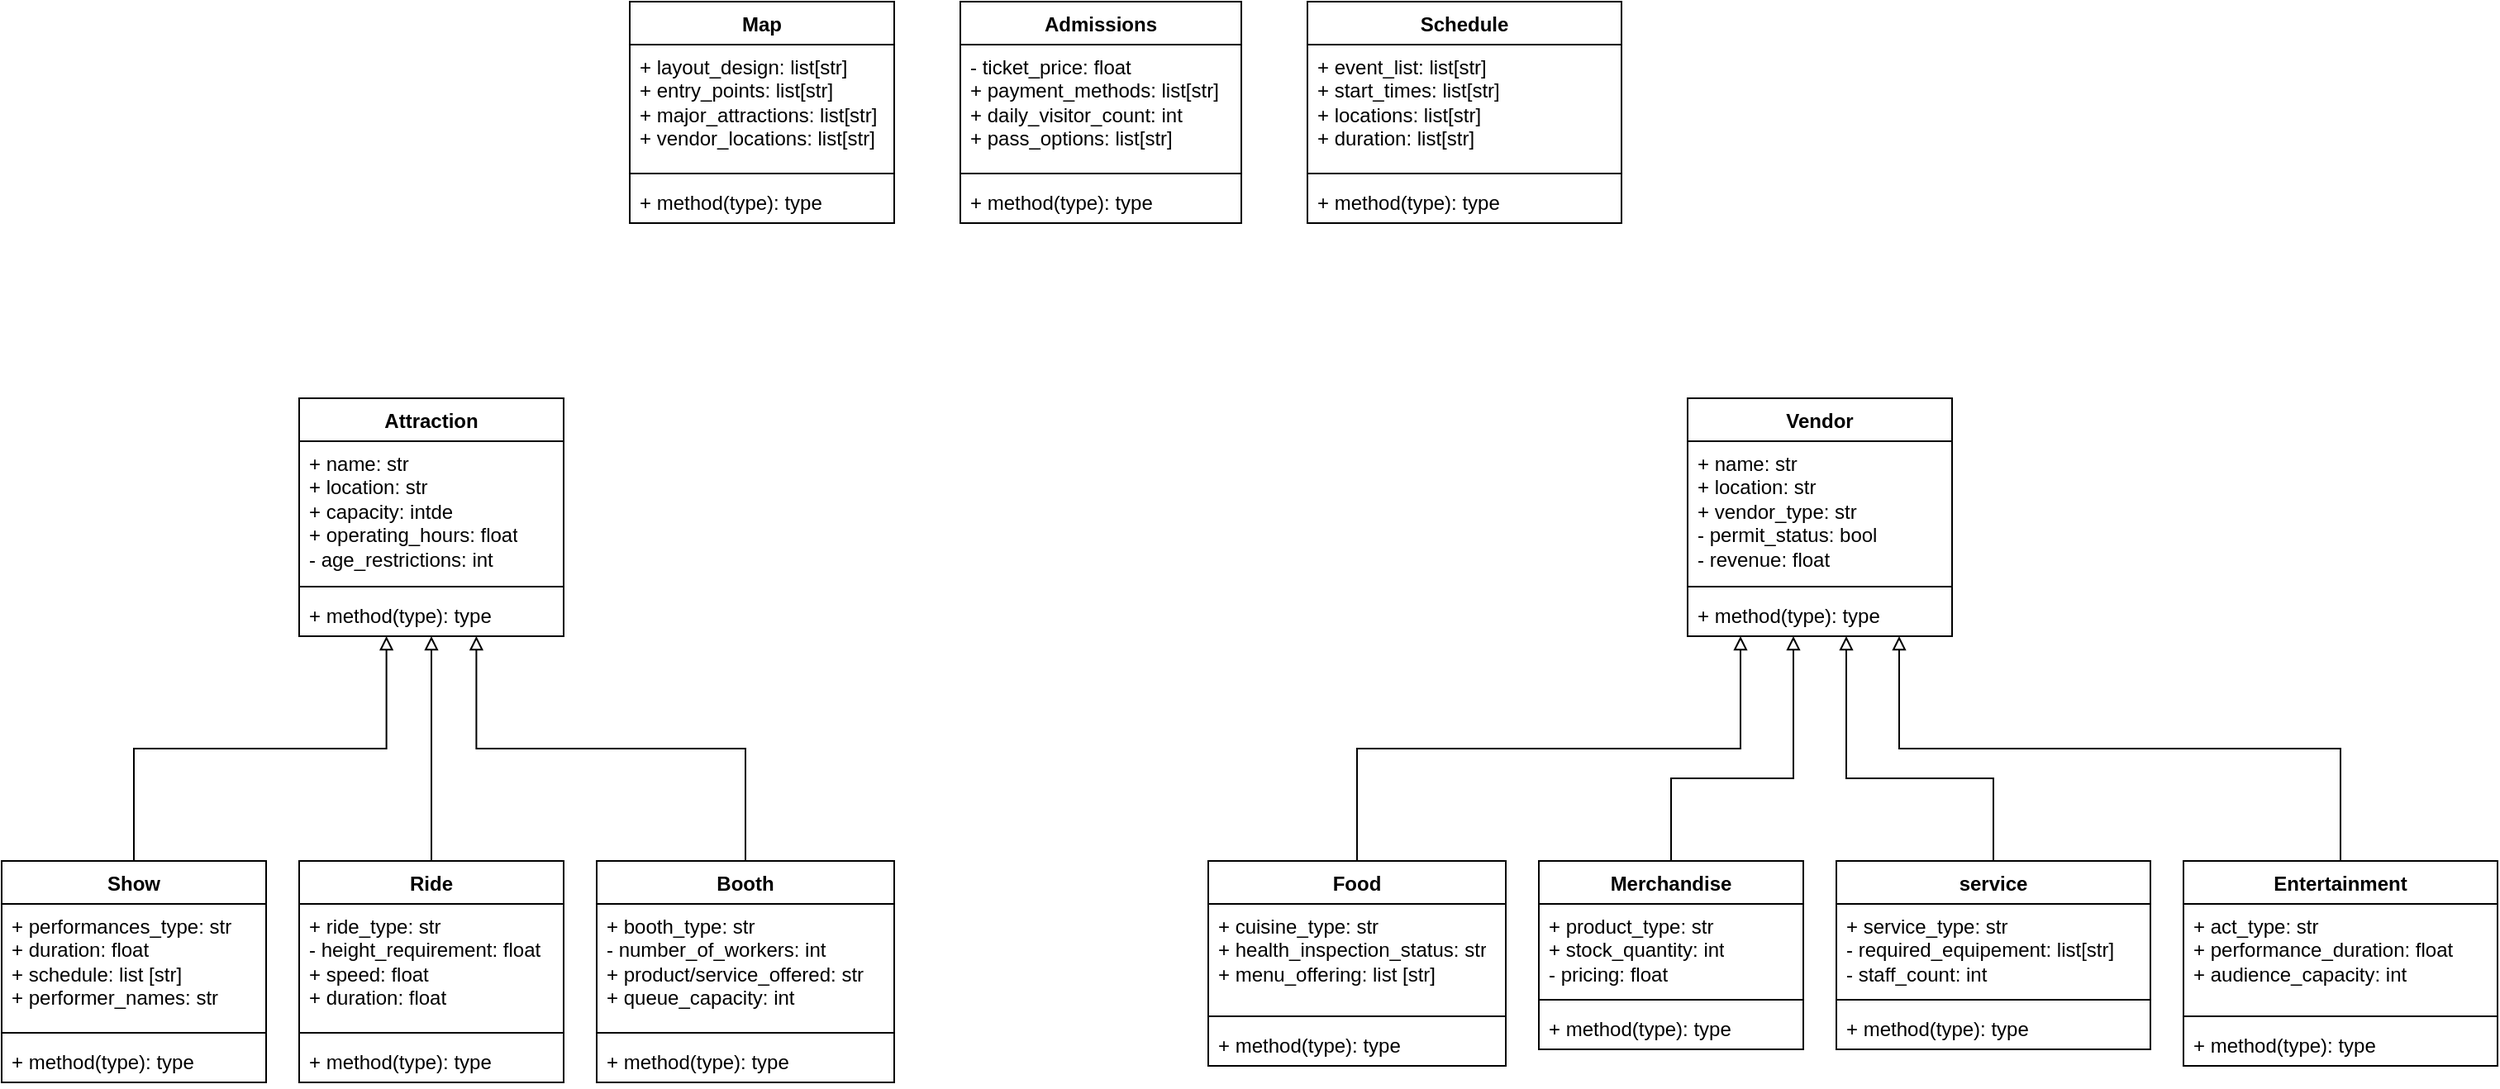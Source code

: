 <mxfile version="26.1.0">
  <diagram name="Page-1" id="8kwFFEw4dzD2qfGbF4Jt">
    <mxGraphModel dx="1734" dy="887" grid="1" gridSize="10" guides="1" tooltips="1" connect="1" arrows="1" fold="1" page="0" pageScale="1" pageWidth="827" pageHeight="1169" math="0" shadow="0">
      <root>
        <mxCell id="0" />
        <mxCell id="1" parent="0" />
        <mxCell id="GRVvKSQRntJlrCdpWK5Q-27" value="Attraction" style="swimlane;fontStyle=1;align=center;verticalAlign=top;childLayout=stackLayout;horizontal=1;startSize=26;horizontalStack=0;resizeParent=1;resizeParentMax=0;resizeLast=0;collapsible=1;marginBottom=0;whiteSpace=wrap;html=1;" parent="1" vertex="1">
          <mxGeometry x="-560" y="-120" width="160" height="144" as="geometry" />
        </mxCell>
        <mxCell id="GRVvKSQRntJlrCdpWK5Q-28" value="&lt;div&gt;+ name: str&lt;/div&gt;&lt;div&gt;+ location: str&lt;/div&gt;&lt;div&gt;+ capacity: intde&lt;/div&gt;&lt;div&gt;+ operating_hours: float&lt;/div&gt;&lt;div&gt;- age_restrictions: int&lt;/div&gt;&lt;div&gt;&lt;br&gt;&lt;br&gt;&lt;/div&gt;" style="text;strokeColor=none;fillColor=none;align=left;verticalAlign=top;spacingLeft=4;spacingRight=4;overflow=hidden;rotatable=0;points=[[0,0.5],[1,0.5]];portConstraint=eastwest;whiteSpace=wrap;html=1;" parent="GRVvKSQRntJlrCdpWK5Q-27" vertex="1">
          <mxGeometry y="26" width="160" height="84" as="geometry" />
        </mxCell>
        <mxCell id="GRVvKSQRntJlrCdpWK5Q-29" value="" style="line;strokeWidth=1;fillColor=none;align=left;verticalAlign=middle;spacingTop=-1;spacingLeft=3;spacingRight=3;rotatable=0;labelPosition=right;points=[];portConstraint=eastwest;strokeColor=inherit;" parent="GRVvKSQRntJlrCdpWK5Q-27" vertex="1">
          <mxGeometry y="110" width="160" height="8" as="geometry" />
        </mxCell>
        <mxCell id="GRVvKSQRntJlrCdpWK5Q-30" value="+ method(type): type" style="text;strokeColor=none;fillColor=none;align=left;verticalAlign=top;spacingLeft=4;spacingRight=4;overflow=hidden;rotatable=0;points=[[0,0.5,0,0,0],[0.33,1,0,0,0],[0.5,1,0,0,0],[0.67,1,0,0,0],[1,0.5,0,0,0]];portConstraint=eastwest;whiteSpace=wrap;html=1;" parent="GRVvKSQRntJlrCdpWK5Q-27" vertex="1">
          <mxGeometry y="118" width="160" height="26" as="geometry" />
        </mxCell>
        <mxCell id="GRVvKSQRntJlrCdpWK5Q-31" value="Show" style="swimlane;fontStyle=1;align=center;verticalAlign=top;childLayout=stackLayout;horizontal=1;startSize=26;horizontalStack=0;resizeParent=1;resizeParentMax=0;resizeLast=0;collapsible=1;marginBottom=0;whiteSpace=wrap;html=1;" parent="1" vertex="1">
          <mxGeometry x="-740" y="160" width="160" height="134" as="geometry" />
        </mxCell>
        <mxCell id="GRVvKSQRntJlrCdpWK5Q-32" value="&lt;div&gt;+ performances_type: str&lt;/div&gt;&lt;div&gt;+ duration: float&lt;/div&gt;&lt;div&gt;+ schedule: list [str]&lt;/div&gt;&lt;div&gt;+ performer_names: str&lt;/div&gt;" style="text;strokeColor=none;fillColor=none;align=left;verticalAlign=top;spacingLeft=4;spacingRight=4;overflow=hidden;rotatable=0;points=[[0,0.5],[1,0.5]];portConstraint=eastwest;whiteSpace=wrap;html=1;" parent="GRVvKSQRntJlrCdpWK5Q-31" vertex="1">
          <mxGeometry y="26" width="160" height="74" as="geometry" />
        </mxCell>
        <mxCell id="GRVvKSQRntJlrCdpWK5Q-33" value="" style="line;strokeWidth=1;fillColor=none;align=left;verticalAlign=middle;spacingTop=-1;spacingLeft=3;spacingRight=3;rotatable=0;labelPosition=right;points=[];portConstraint=eastwest;strokeColor=inherit;" parent="GRVvKSQRntJlrCdpWK5Q-31" vertex="1">
          <mxGeometry y="100" width="160" height="8" as="geometry" />
        </mxCell>
        <mxCell id="GRVvKSQRntJlrCdpWK5Q-34" value="+ method(type): type" style="text;strokeColor=none;fillColor=none;align=left;verticalAlign=top;spacingLeft=4;spacingRight=4;overflow=hidden;rotatable=0;points=[[0,0.5],[1,0.5]];portConstraint=eastwest;whiteSpace=wrap;html=1;" parent="GRVvKSQRntJlrCdpWK5Q-31" vertex="1">
          <mxGeometry y="108" width="160" height="26" as="geometry" />
        </mxCell>
        <mxCell id="GRVvKSQRntJlrCdpWK5Q-35" value="Ride" style="swimlane;fontStyle=1;align=center;verticalAlign=top;childLayout=stackLayout;horizontal=1;startSize=26;horizontalStack=0;resizeParent=1;resizeParentMax=0;resizeLast=0;collapsible=1;marginBottom=0;whiteSpace=wrap;html=1;" parent="1" vertex="1">
          <mxGeometry x="-560" y="160" width="160" height="134" as="geometry" />
        </mxCell>
        <mxCell id="GRVvKSQRntJlrCdpWK5Q-36" value="&lt;div&gt;+ ride_type: str&lt;/div&gt;&lt;div&gt;- height_requirement: float&lt;/div&gt;&lt;div&gt;+ speed: float&lt;/div&gt;&lt;div&gt;+ duration: float&lt;/div&gt;" style="text;strokeColor=none;fillColor=none;align=left;verticalAlign=top;spacingLeft=4;spacingRight=4;overflow=hidden;rotatable=0;points=[[0,0.5],[1,0.5]];portConstraint=eastwest;whiteSpace=wrap;html=1;" parent="GRVvKSQRntJlrCdpWK5Q-35" vertex="1">
          <mxGeometry y="26" width="160" height="74" as="geometry" />
        </mxCell>
        <mxCell id="GRVvKSQRntJlrCdpWK5Q-37" value="" style="line;strokeWidth=1;fillColor=none;align=left;verticalAlign=middle;spacingTop=-1;spacingLeft=3;spacingRight=3;rotatable=0;labelPosition=right;points=[];portConstraint=eastwest;strokeColor=inherit;" parent="GRVvKSQRntJlrCdpWK5Q-35" vertex="1">
          <mxGeometry y="100" width="160" height="8" as="geometry" />
        </mxCell>
        <mxCell id="GRVvKSQRntJlrCdpWK5Q-38" value="+ method(type): type" style="text;strokeColor=none;fillColor=none;align=left;verticalAlign=top;spacingLeft=4;spacingRight=4;overflow=hidden;rotatable=0;points=[[0,0.5],[1,0.5]];portConstraint=eastwest;whiteSpace=wrap;html=1;" parent="GRVvKSQRntJlrCdpWK5Q-35" vertex="1">
          <mxGeometry y="108" width="160" height="26" as="geometry" />
        </mxCell>
        <mxCell id="GRVvKSQRntJlrCdpWK5Q-39" value="Booth" style="swimlane;fontStyle=1;align=center;verticalAlign=top;childLayout=stackLayout;horizontal=1;startSize=26;horizontalStack=0;resizeParent=1;resizeParentMax=0;resizeLast=0;collapsible=1;marginBottom=0;whiteSpace=wrap;html=1;" parent="1" vertex="1">
          <mxGeometry x="-380" y="160" width="180" height="134" as="geometry" />
        </mxCell>
        <mxCell id="GRVvKSQRntJlrCdpWK5Q-40" value="&lt;div&gt;+ booth_type: str&lt;/div&gt;&lt;div&gt;- number_of_workers: int&lt;/div&gt;&lt;div&gt;+ product/service_offered: str&lt;/div&gt;&lt;div&gt;+ queue_capacity: int &lt;br&gt;&lt;/div&gt;" style="text;strokeColor=none;fillColor=none;align=left;verticalAlign=top;spacingLeft=4;spacingRight=4;overflow=hidden;rotatable=0;points=[[0,0.5],[1,0.5]];portConstraint=eastwest;whiteSpace=wrap;html=1;" parent="GRVvKSQRntJlrCdpWK5Q-39" vertex="1">
          <mxGeometry y="26" width="180" height="74" as="geometry" />
        </mxCell>
        <mxCell id="GRVvKSQRntJlrCdpWK5Q-41" value="" style="line;strokeWidth=1;fillColor=none;align=left;verticalAlign=middle;spacingTop=-1;spacingLeft=3;spacingRight=3;rotatable=0;labelPosition=right;points=[];portConstraint=eastwest;strokeColor=inherit;" parent="GRVvKSQRntJlrCdpWK5Q-39" vertex="1">
          <mxGeometry y="100" width="180" height="8" as="geometry" />
        </mxCell>
        <mxCell id="GRVvKSQRntJlrCdpWK5Q-42" value="+ method(type): type" style="text;strokeColor=none;fillColor=none;align=left;verticalAlign=top;spacingLeft=4;spacingRight=4;overflow=hidden;rotatable=0;points=[[0,0.5],[1,0.5]];portConstraint=eastwest;whiteSpace=wrap;html=1;" parent="GRVvKSQRntJlrCdpWK5Q-39" vertex="1">
          <mxGeometry y="108" width="180" height="26" as="geometry" />
        </mxCell>
        <mxCell id="GRVvKSQRntJlrCdpWK5Q-43" value="Vendor" style="swimlane;fontStyle=1;align=center;verticalAlign=top;childLayout=stackLayout;horizontal=1;startSize=26;horizontalStack=0;resizeParent=1;resizeParentMax=0;resizeLast=0;collapsible=1;marginBottom=0;whiteSpace=wrap;html=1;" parent="1" vertex="1">
          <mxGeometry x="280" y="-120" width="160" height="144" as="geometry" />
        </mxCell>
        <mxCell id="GRVvKSQRntJlrCdpWK5Q-44" value="&lt;div&gt;+ name: str&lt;/div&gt;&lt;div&gt;+ location: str&lt;/div&gt;&lt;div&gt;+ vendor_type: str&lt;/div&gt;&lt;div&gt;- permit_status: bool&lt;/div&gt;&lt;div&gt;- revenue: float&lt;/div&gt;" style="text;strokeColor=none;fillColor=none;align=left;verticalAlign=top;spacingLeft=4;spacingRight=4;overflow=hidden;rotatable=0;points=[[0,0.5],[1,0.5]];portConstraint=eastwest;whiteSpace=wrap;html=1;" parent="GRVvKSQRntJlrCdpWK5Q-43" vertex="1">
          <mxGeometry y="26" width="160" height="84" as="geometry" />
        </mxCell>
        <mxCell id="GRVvKSQRntJlrCdpWK5Q-45" value="" style="line;strokeWidth=1;fillColor=none;align=left;verticalAlign=middle;spacingTop=-1;spacingLeft=3;spacingRight=3;rotatable=0;labelPosition=right;points=[];portConstraint=eastwest;strokeColor=inherit;" parent="GRVvKSQRntJlrCdpWK5Q-43" vertex="1">
          <mxGeometry y="110" width="160" height="8" as="geometry" />
        </mxCell>
        <mxCell id="GRVvKSQRntJlrCdpWK5Q-46" value="+ method(type): type" style="text;strokeColor=none;fillColor=none;align=left;verticalAlign=top;spacingLeft=4;spacingRight=4;overflow=hidden;rotatable=0;points=[[0,0.5,0,0,0],[0.2,1,0,0,0],[0.4,1,0,0,0],[0.6,1,0,0,0],[0.8,1,0,0,0],[1,0.5,0,0,0]];portConstraint=eastwest;whiteSpace=wrap;html=1;" parent="GRVvKSQRntJlrCdpWK5Q-43" vertex="1">
          <mxGeometry y="118" width="160" height="26" as="geometry" />
        </mxCell>
        <mxCell id="GRVvKSQRntJlrCdpWK5Q-47" value="Food" style="swimlane;fontStyle=1;align=center;verticalAlign=top;childLayout=stackLayout;horizontal=1;startSize=26;horizontalStack=0;resizeParent=1;resizeParentMax=0;resizeLast=0;collapsible=1;marginBottom=0;whiteSpace=wrap;html=1;" parent="1" vertex="1">
          <mxGeometry x="-10" y="160" width="180" height="124" as="geometry" />
        </mxCell>
        <mxCell id="GRVvKSQRntJlrCdpWK5Q-48" value="&lt;div&gt;+ cuisine_type: str&lt;/div&gt;&lt;div&gt;+ health_inspection_status: str&lt;/div&gt;&lt;div&gt;+ menu_offering: list [str]&lt;/div&gt;" style="text;strokeColor=none;fillColor=none;align=left;verticalAlign=top;spacingLeft=4;spacingRight=4;overflow=hidden;rotatable=0;points=[[0,0.5],[1,0.5]];portConstraint=eastwest;whiteSpace=wrap;html=1;" parent="GRVvKSQRntJlrCdpWK5Q-47" vertex="1">
          <mxGeometry y="26" width="180" height="64" as="geometry" />
        </mxCell>
        <mxCell id="GRVvKSQRntJlrCdpWK5Q-49" value="" style="line;strokeWidth=1;fillColor=none;align=left;verticalAlign=middle;spacingTop=-1;spacingLeft=3;spacingRight=3;rotatable=0;labelPosition=right;points=[];portConstraint=eastwest;strokeColor=inherit;" parent="GRVvKSQRntJlrCdpWK5Q-47" vertex="1">
          <mxGeometry y="90" width="180" height="8" as="geometry" />
        </mxCell>
        <mxCell id="GRVvKSQRntJlrCdpWK5Q-50" value="+ method(type): type" style="text;strokeColor=none;fillColor=none;align=left;verticalAlign=top;spacingLeft=4;spacingRight=4;overflow=hidden;rotatable=0;points=[[0,0.5],[1,0.5]];portConstraint=eastwest;whiteSpace=wrap;html=1;" parent="GRVvKSQRntJlrCdpWK5Q-47" vertex="1">
          <mxGeometry y="98" width="180" height="26" as="geometry" />
        </mxCell>
        <mxCell id="GRVvKSQRntJlrCdpWK5Q-51" value="Merchandise" style="swimlane;fontStyle=1;align=center;verticalAlign=top;childLayout=stackLayout;horizontal=1;startSize=26;horizontalStack=0;resizeParent=1;resizeParentMax=0;resizeLast=0;collapsible=1;marginBottom=0;whiteSpace=wrap;html=1;" parent="1" vertex="1">
          <mxGeometry x="190" y="160" width="160" height="114" as="geometry" />
        </mxCell>
        <mxCell id="GRVvKSQRntJlrCdpWK5Q-52" value="&lt;div&gt;+ product_type: str&lt;/div&gt;&lt;div&gt;+ stock_quantity: int&lt;/div&gt;&lt;div&gt;- pricing: float&lt;/div&gt;" style="text;strokeColor=none;fillColor=none;align=left;verticalAlign=top;spacingLeft=4;spacingRight=4;overflow=hidden;rotatable=0;points=[[0,0.5],[1,0.5]];portConstraint=eastwest;whiteSpace=wrap;html=1;" parent="GRVvKSQRntJlrCdpWK5Q-51" vertex="1">
          <mxGeometry y="26" width="160" height="54" as="geometry" />
        </mxCell>
        <mxCell id="GRVvKSQRntJlrCdpWK5Q-53" value="" style="line;strokeWidth=1;fillColor=none;align=left;verticalAlign=middle;spacingTop=-1;spacingLeft=3;spacingRight=3;rotatable=0;labelPosition=right;points=[];portConstraint=eastwest;strokeColor=inherit;" parent="GRVvKSQRntJlrCdpWK5Q-51" vertex="1">
          <mxGeometry y="80" width="160" height="8" as="geometry" />
        </mxCell>
        <mxCell id="GRVvKSQRntJlrCdpWK5Q-54" value="+ method(type): type" style="text;strokeColor=none;fillColor=none;align=left;verticalAlign=top;spacingLeft=4;spacingRight=4;overflow=hidden;rotatable=0;points=[[0,0.5],[1,0.5]];portConstraint=eastwest;whiteSpace=wrap;html=1;" parent="GRVvKSQRntJlrCdpWK5Q-51" vertex="1">
          <mxGeometry y="88" width="160" height="26" as="geometry" />
        </mxCell>
        <mxCell id="GRVvKSQRntJlrCdpWK5Q-55" value="service" style="swimlane;fontStyle=1;align=center;verticalAlign=top;childLayout=stackLayout;horizontal=1;startSize=26;horizontalStack=0;resizeParent=1;resizeParentMax=0;resizeLast=0;collapsible=1;marginBottom=0;whiteSpace=wrap;html=1;" parent="1" vertex="1">
          <mxGeometry x="370" y="160" width="190" height="114" as="geometry" />
        </mxCell>
        <mxCell id="GRVvKSQRntJlrCdpWK5Q-56" value="&lt;div&gt;+ service_type: str&lt;/div&gt;&lt;div&gt;- required_equipement: list[str]&lt;/div&gt;&lt;div&gt;- staff_count: int&lt;/div&gt;&lt;div&gt;&lt;br&gt;&lt;/div&gt;" style="text;strokeColor=none;fillColor=none;align=left;verticalAlign=top;spacingLeft=4;spacingRight=4;overflow=hidden;rotatable=0;points=[[0,0.5],[1,0.5]];portConstraint=eastwest;whiteSpace=wrap;html=1;" parent="GRVvKSQRntJlrCdpWK5Q-55" vertex="1">
          <mxGeometry y="26" width="190" height="54" as="geometry" />
        </mxCell>
        <mxCell id="GRVvKSQRntJlrCdpWK5Q-57" value="" style="line;strokeWidth=1;fillColor=none;align=left;verticalAlign=middle;spacingTop=-1;spacingLeft=3;spacingRight=3;rotatable=0;labelPosition=right;points=[];portConstraint=eastwest;strokeColor=inherit;" parent="GRVvKSQRntJlrCdpWK5Q-55" vertex="1">
          <mxGeometry y="80" width="190" height="8" as="geometry" />
        </mxCell>
        <mxCell id="GRVvKSQRntJlrCdpWK5Q-58" value="+ method(type): type" style="text;strokeColor=none;fillColor=none;align=left;verticalAlign=top;spacingLeft=4;spacingRight=4;overflow=hidden;rotatable=0;points=[[0,0.5],[1,0.5]];portConstraint=eastwest;whiteSpace=wrap;html=1;" parent="GRVvKSQRntJlrCdpWK5Q-55" vertex="1">
          <mxGeometry y="88" width="190" height="26" as="geometry" />
        </mxCell>
        <mxCell id="GRVvKSQRntJlrCdpWK5Q-59" value="Entertainment" style="swimlane;fontStyle=1;align=center;verticalAlign=top;childLayout=stackLayout;horizontal=1;startSize=26;horizontalStack=0;resizeParent=1;resizeParentMax=0;resizeLast=0;collapsible=1;marginBottom=0;whiteSpace=wrap;html=1;" parent="1" vertex="1">
          <mxGeometry x="580" y="160" width="190" height="124" as="geometry" />
        </mxCell>
        <mxCell id="GRVvKSQRntJlrCdpWK5Q-60" value="&lt;div&gt;+ act_type: str&lt;/div&gt;&lt;div&gt;+ performance_duration: float&lt;/div&gt;&lt;div&gt;+ audience_capacity: int &lt;br&gt;&lt;/div&gt;" style="text;strokeColor=none;fillColor=none;align=left;verticalAlign=top;spacingLeft=4;spacingRight=4;overflow=hidden;rotatable=0;points=[[0,0.5],[1,0.5]];portConstraint=eastwest;whiteSpace=wrap;html=1;" parent="GRVvKSQRntJlrCdpWK5Q-59" vertex="1">
          <mxGeometry y="26" width="190" height="64" as="geometry" />
        </mxCell>
        <mxCell id="GRVvKSQRntJlrCdpWK5Q-61" value="" style="line;strokeWidth=1;fillColor=none;align=left;verticalAlign=middle;spacingTop=-1;spacingLeft=3;spacingRight=3;rotatable=0;labelPosition=right;points=[];portConstraint=eastwest;strokeColor=inherit;" parent="GRVvKSQRntJlrCdpWK5Q-59" vertex="1">
          <mxGeometry y="90" width="190" height="8" as="geometry" />
        </mxCell>
        <mxCell id="GRVvKSQRntJlrCdpWK5Q-62" value="+ method(type): type" style="text;strokeColor=none;fillColor=none;align=left;verticalAlign=top;spacingLeft=4;spacingRight=4;overflow=hidden;rotatable=0;points=[[0,0.5],[1,0.5]];portConstraint=eastwest;whiteSpace=wrap;html=1;" parent="GRVvKSQRntJlrCdpWK5Q-59" vertex="1">
          <mxGeometry y="98" width="190" height="26" as="geometry" />
        </mxCell>
        <mxCell id="GRVvKSQRntJlrCdpWK5Q-63" value="Map" style="swimlane;fontStyle=1;align=center;verticalAlign=top;childLayout=stackLayout;horizontal=1;startSize=26;horizontalStack=0;resizeParent=1;resizeParentMax=0;resizeLast=0;collapsible=1;marginBottom=0;whiteSpace=wrap;html=1;" parent="1" vertex="1">
          <mxGeometry x="-360" y="-360" width="160" height="134" as="geometry" />
        </mxCell>
        <mxCell id="GRVvKSQRntJlrCdpWK5Q-64" value="&lt;div&gt;+ layout_design: list[str]&lt;/div&gt;&lt;div&gt;+ entry_points: list[str]&lt;/div&gt;&lt;div&gt;+ major_attractions: list[str]&lt;/div&gt;&lt;div&gt;+ vendor_locations: list[str]&lt;/div&gt;" style="text;strokeColor=none;fillColor=none;align=left;verticalAlign=top;spacingLeft=4;spacingRight=4;overflow=hidden;rotatable=0;points=[[0,0.5],[1,0.5]];portConstraint=eastwest;whiteSpace=wrap;html=1;" parent="GRVvKSQRntJlrCdpWK5Q-63" vertex="1">
          <mxGeometry y="26" width="160" height="74" as="geometry" />
        </mxCell>
        <mxCell id="GRVvKSQRntJlrCdpWK5Q-65" value="" style="line;strokeWidth=1;fillColor=none;align=left;verticalAlign=middle;spacingTop=-1;spacingLeft=3;spacingRight=3;rotatable=0;labelPosition=right;points=[];portConstraint=eastwest;strokeColor=inherit;" parent="GRVvKSQRntJlrCdpWK5Q-63" vertex="1">
          <mxGeometry y="100" width="160" height="8" as="geometry" />
        </mxCell>
        <mxCell id="GRVvKSQRntJlrCdpWK5Q-66" value="+ method(type): type" style="text;strokeColor=none;fillColor=none;align=left;verticalAlign=top;spacingLeft=4;spacingRight=4;overflow=hidden;rotatable=0;points=[[0,0.5],[1,0.5]];portConstraint=eastwest;whiteSpace=wrap;html=1;" parent="GRVvKSQRntJlrCdpWK5Q-63" vertex="1">
          <mxGeometry y="108" width="160" height="26" as="geometry" />
        </mxCell>
        <mxCell id="GRVvKSQRntJlrCdpWK5Q-67" value="Admissions" style="swimlane;fontStyle=1;align=center;verticalAlign=top;childLayout=stackLayout;horizontal=1;startSize=26;horizontalStack=0;resizeParent=1;resizeParentMax=0;resizeLast=0;collapsible=1;marginBottom=0;whiteSpace=wrap;html=1;" parent="1" vertex="1">
          <mxGeometry x="-160" y="-360" width="170" height="134" as="geometry" />
        </mxCell>
        <mxCell id="GRVvKSQRntJlrCdpWK5Q-68" value="&lt;div&gt;- ticket_price: float&lt;/div&gt;&lt;div&gt;+ payment_methods: list[str]&lt;/div&gt;&lt;div&gt;+ daily_visitor_count: int&lt;/div&gt;&lt;div&gt;+ pass_options: list[str]&lt;/div&gt;" style="text;strokeColor=none;fillColor=none;align=left;verticalAlign=top;spacingLeft=4;spacingRight=4;overflow=hidden;rotatable=0;points=[[0,0.5],[1,0.5]];portConstraint=eastwest;whiteSpace=wrap;html=1;" parent="GRVvKSQRntJlrCdpWK5Q-67" vertex="1">
          <mxGeometry y="26" width="170" height="74" as="geometry" />
        </mxCell>
        <mxCell id="GRVvKSQRntJlrCdpWK5Q-69" value="" style="line;strokeWidth=1;fillColor=none;align=left;verticalAlign=middle;spacingTop=-1;spacingLeft=3;spacingRight=3;rotatable=0;labelPosition=right;points=[];portConstraint=eastwest;strokeColor=inherit;" parent="GRVvKSQRntJlrCdpWK5Q-67" vertex="1">
          <mxGeometry y="100" width="170" height="8" as="geometry" />
        </mxCell>
        <mxCell id="GRVvKSQRntJlrCdpWK5Q-70" value="+ method(type): type" style="text;strokeColor=none;fillColor=none;align=left;verticalAlign=top;spacingLeft=4;spacingRight=4;overflow=hidden;rotatable=0;points=[[0,0.5],[1,0.5]];portConstraint=eastwest;whiteSpace=wrap;html=1;" parent="GRVvKSQRntJlrCdpWK5Q-67" vertex="1">
          <mxGeometry y="108" width="170" height="26" as="geometry" />
        </mxCell>
        <mxCell id="GRVvKSQRntJlrCdpWK5Q-71" value="Schedule" style="swimlane;fontStyle=1;align=center;verticalAlign=top;childLayout=stackLayout;horizontal=1;startSize=26;horizontalStack=0;resizeParent=1;resizeParentMax=0;resizeLast=0;collapsible=1;marginBottom=0;whiteSpace=wrap;html=1;" parent="1" vertex="1">
          <mxGeometry x="50" y="-360" width="190" height="134" as="geometry" />
        </mxCell>
        <mxCell id="GRVvKSQRntJlrCdpWK5Q-72" value="&lt;div&gt;+ event_list: list[str]&lt;/div&gt;&lt;div&gt;+ start_times: list[str]&lt;/div&gt;&lt;div&gt;+ locations: list[str]&lt;/div&gt;&lt;div&gt;+ duration: list[str]&lt;/div&gt;" style="text;strokeColor=none;fillColor=none;align=left;verticalAlign=top;spacingLeft=4;spacingRight=4;overflow=hidden;rotatable=0;points=[[0,0.5],[1,0.5]];portConstraint=eastwest;whiteSpace=wrap;html=1;" parent="GRVvKSQRntJlrCdpWK5Q-71" vertex="1">
          <mxGeometry y="26" width="190" height="74" as="geometry" />
        </mxCell>
        <mxCell id="GRVvKSQRntJlrCdpWK5Q-73" value="" style="line;strokeWidth=1;fillColor=none;align=left;verticalAlign=middle;spacingTop=-1;spacingLeft=3;spacingRight=3;rotatable=0;labelPosition=right;points=[];portConstraint=eastwest;strokeColor=inherit;" parent="GRVvKSQRntJlrCdpWK5Q-71" vertex="1">
          <mxGeometry y="100" width="190" height="8" as="geometry" />
        </mxCell>
        <mxCell id="GRVvKSQRntJlrCdpWK5Q-74" value="+ method(type): type" style="text;strokeColor=none;fillColor=none;align=left;verticalAlign=top;spacingLeft=4;spacingRight=4;overflow=hidden;rotatable=0;points=[[0,0.5],[1,0.5]];portConstraint=eastwest;whiteSpace=wrap;html=1;" parent="GRVvKSQRntJlrCdpWK5Q-71" vertex="1">
          <mxGeometry y="108" width="190" height="26" as="geometry" />
        </mxCell>
        <mxCell id="m9fHu2rGhjxytUsYMepG-2" style="edgeStyle=orthogonalEdgeStyle;rounded=0;orthogonalLoop=1;jettySize=auto;html=1;exitX=0.5;exitY=0;exitDx=0;exitDy=0;entryX=0.5;entryY=1;entryDx=0;entryDy=0;entryPerimeter=0;endArrow=block;endFill=0;" edge="1" parent="1" source="GRVvKSQRntJlrCdpWK5Q-35" target="GRVvKSQRntJlrCdpWK5Q-30">
          <mxGeometry relative="1" as="geometry" />
        </mxCell>
        <mxCell id="m9fHu2rGhjxytUsYMepG-4" style="edgeStyle=orthogonalEdgeStyle;rounded=0;orthogonalLoop=1;jettySize=auto;html=1;exitX=0.5;exitY=0;exitDx=0;exitDy=0;entryX=0.33;entryY=1;entryDx=0;entryDy=0;entryPerimeter=0;endArrow=block;endFill=0;" edge="1" parent="1" source="GRVvKSQRntJlrCdpWK5Q-31" target="GRVvKSQRntJlrCdpWK5Q-30">
          <mxGeometry relative="1" as="geometry" />
        </mxCell>
        <mxCell id="m9fHu2rGhjxytUsYMepG-5" style="edgeStyle=orthogonalEdgeStyle;rounded=0;orthogonalLoop=1;jettySize=auto;html=1;exitX=0.5;exitY=0;exitDx=0;exitDy=0;entryX=0.67;entryY=1;entryDx=0;entryDy=0;entryPerimeter=0;endArrow=block;endFill=0;" edge="1" parent="1" source="GRVvKSQRntJlrCdpWK5Q-39" target="GRVvKSQRntJlrCdpWK5Q-30">
          <mxGeometry relative="1" as="geometry" />
        </mxCell>
        <mxCell id="m9fHu2rGhjxytUsYMepG-6" style="edgeStyle=orthogonalEdgeStyle;rounded=0;orthogonalLoop=1;jettySize=auto;html=1;exitX=0.5;exitY=0;exitDx=0;exitDy=0;entryX=0.4;entryY=1;entryDx=0;entryDy=0;entryPerimeter=0;endArrow=block;endFill=0;" edge="1" parent="1" source="GRVvKSQRntJlrCdpWK5Q-51" target="GRVvKSQRntJlrCdpWK5Q-46">
          <mxGeometry relative="1" as="geometry">
            <Array as="points">
              <mxPoint x="270" y="110" />
              <mxPoint x="344" y="110" />
            </Array>
          </mxGeometry>
        </mxCell>
        <mxCell id="m9fHu2rGhjxytUsYMepG-7" style="edgeStyle=orthogonalEdgeStyle;rounded=0;orthogonalLoop=1;jettySize=auto;html=1;exitX=0.5;exitY=0;exitDx=0;exitDy=0;entryX=0.6;entryY=1;entryDx=0;entryDy=0;entryPerimeter=0;endArrow=block;endFill=0;" edge="1" parent="1" source="GRVvKSQRntJlrCdpWK5Q-55" target="GRVvKSQRntJlrCdpWK5Q-46">
          <mxGeometry relative="1" as="geometry">
            <Array as="points">
              <mxPoint x="465" y="110" />
              <mxPoint x="376" y="110" />
            </Array>
          </mxGeometry>
        </mxCell>
        <mxCell id="m9fHu2rGhjxytUsYMepG-8" style="edgeStyle=orthogonalEdgeStyle;rounded=0;orthogonalLoop=1;jettySize=auto;html=1;exitX=0.5;exitY=0;exitDx=0;exitDy=0;entryX=0.8;entryY=1;entryDx=0;entryDy=0;entryPerimeter=0;endArrow=block;endFill=0;" edge="1" parent="1" source="GRVvKSQRntJlrCdpWK5Q-59" target="GRVvKSQRntJlrCdpWK5Q-46">
          <mxGeometry relative="1" as="geometry" />
        </mxCell>
        <mxCell id="m9fHu2rGhjxytUsYMepG-9" style="edgeStyle=orthogonalEdgeStyle;rounded=0;orthogonalLoop=1;jettySize=auto;html=1;exitX=0.5;exitY=0;exitDx=0;exitDy=0;entryX=0.2;entryY=1;entryDx=0;entryDy=0;entryPerimeter=0;endArrow=block;endFill=0;" edge="1" parent="1" source="GRVvKSQRntJlrCdpWK5Q-47" target="GRVvKSQRntJlrCdpWK5Q-46">
          <mxGeometry relative="1" as="geometry" />
        </mxCell>
      </root>
    </mxGraphModel>
  </diagram>
</mxfile>
